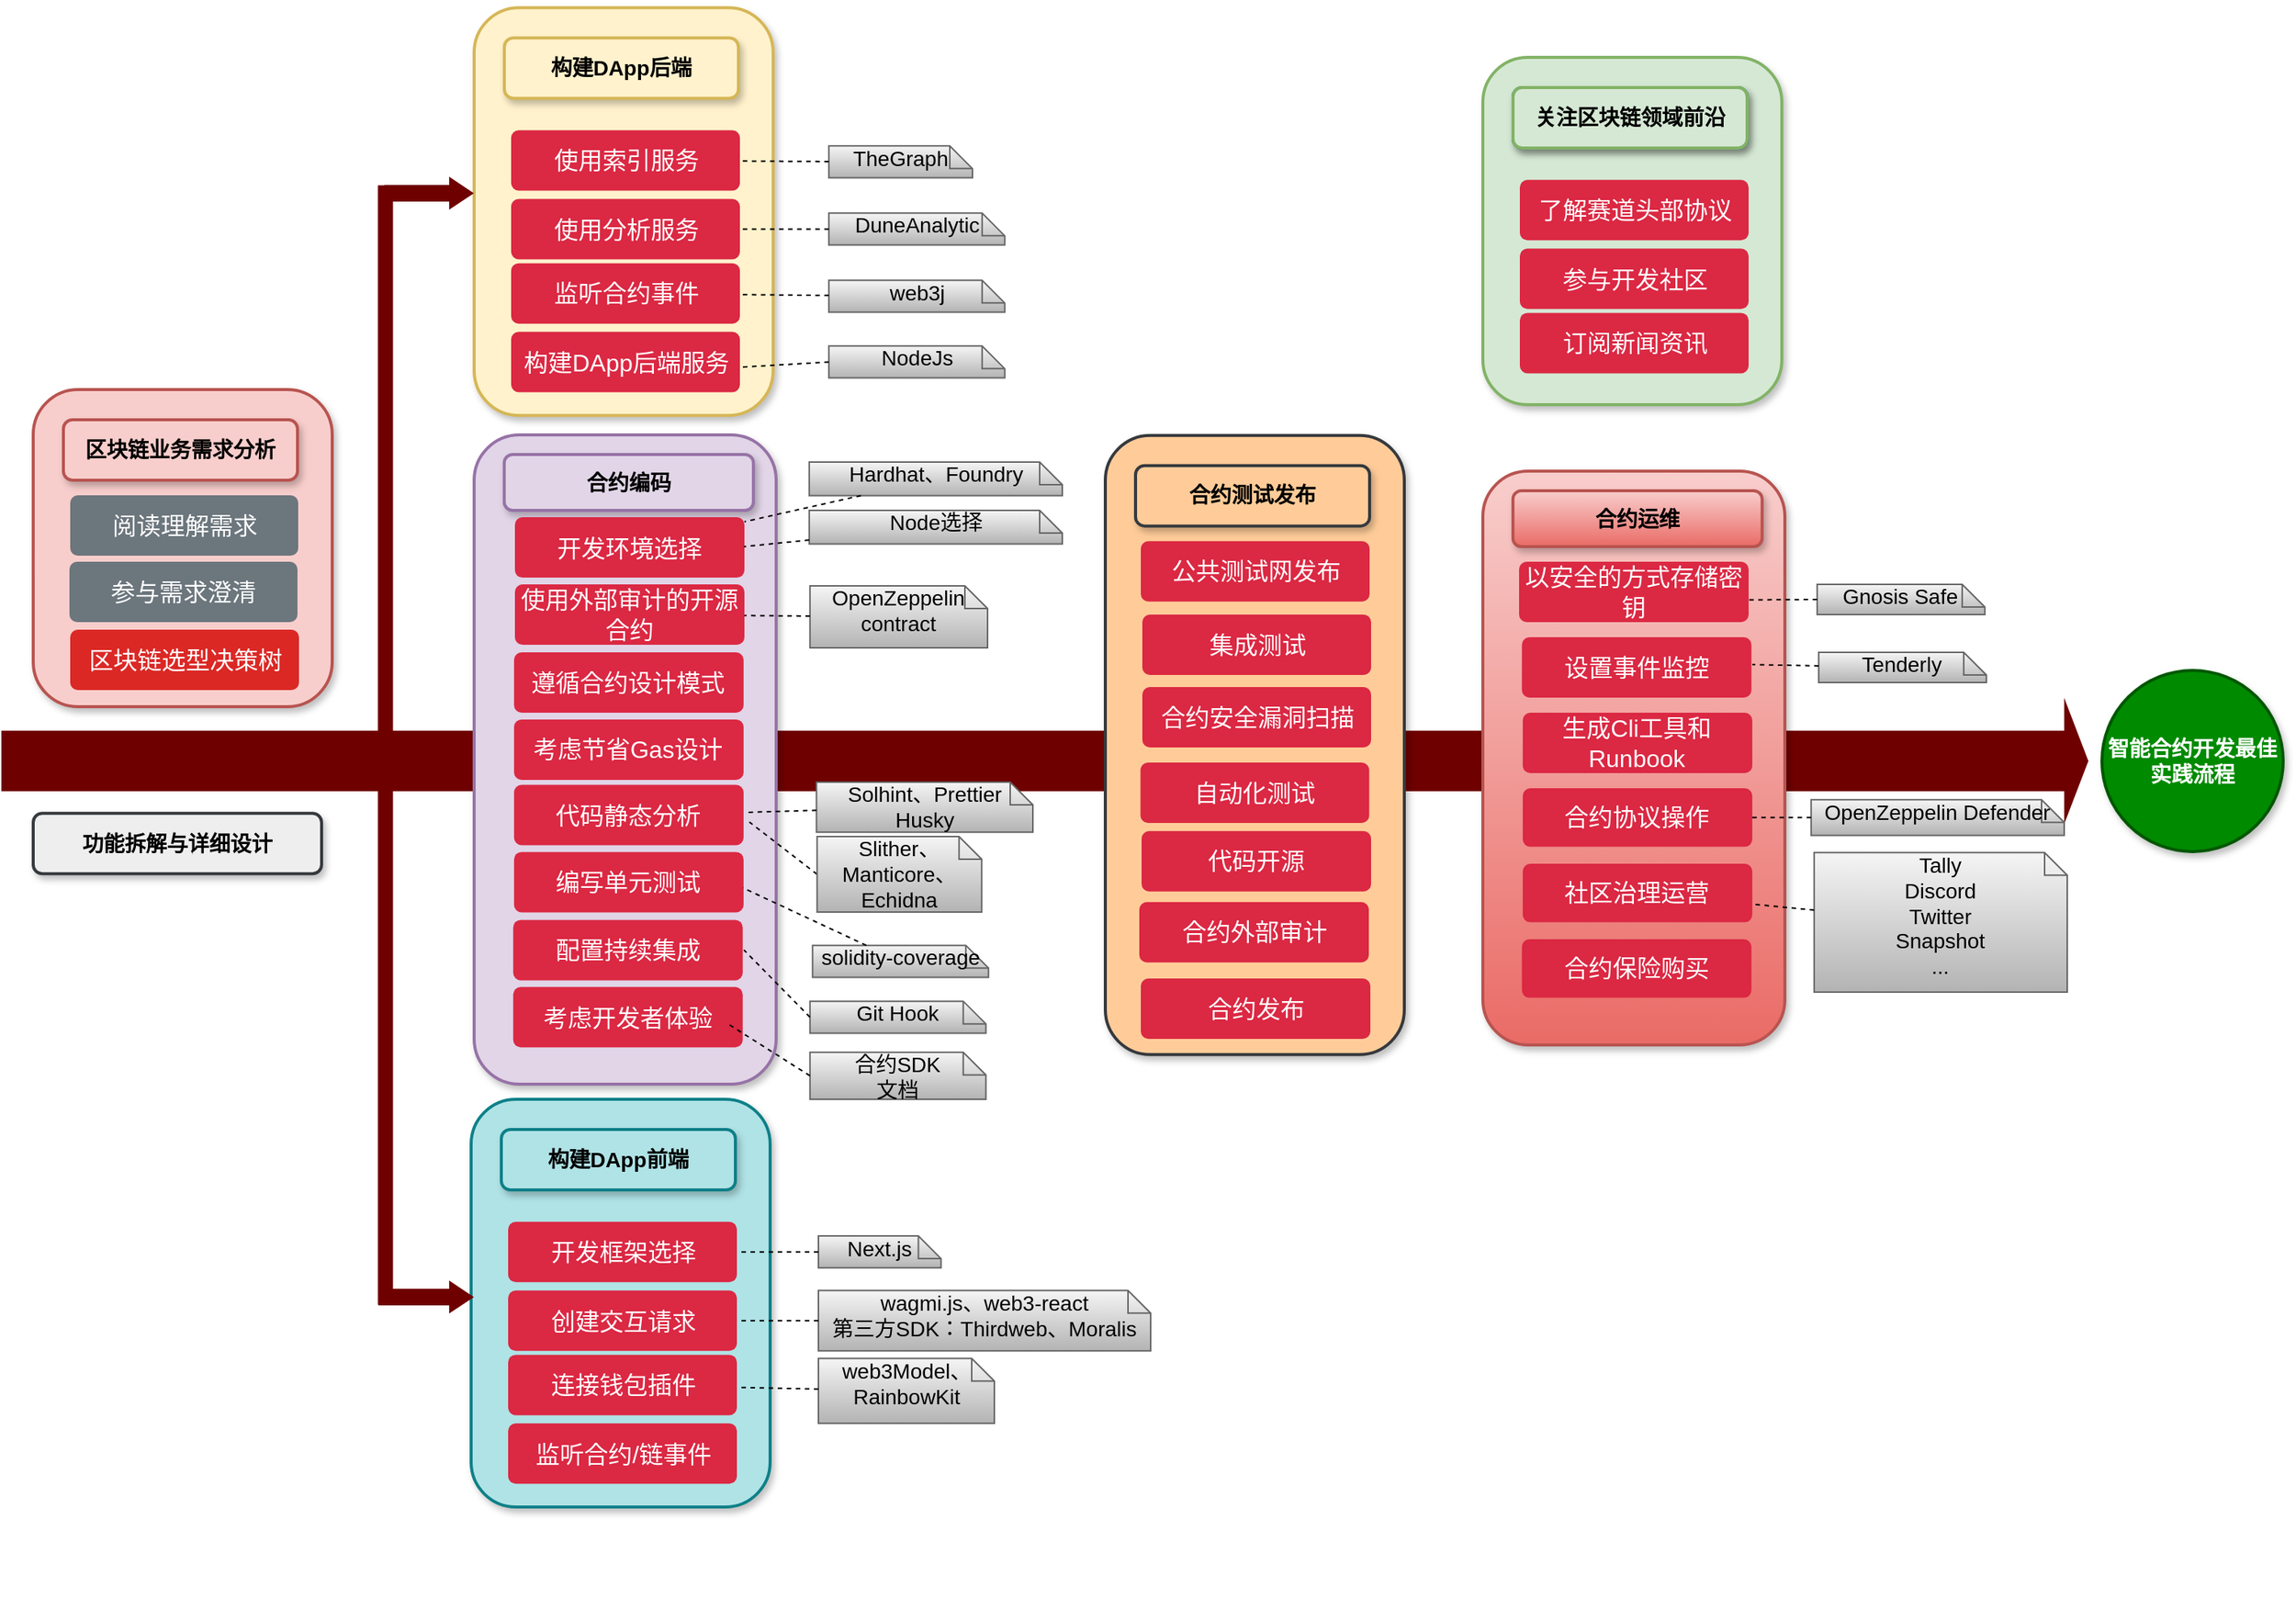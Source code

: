 <mxfile version="21.0.2" type="github">
  <diagram name="Page-1" id="b7a7eaba-c6c5-6fbe-34ae-1d3a4219ac39">
    <mxGraphModel dx="1687" dy="-194" grid="1" gridSize="10" guides="1" tooltips="1" connect="1" arrows="1" fold="1" page="1" pageScale="1.5" pageWidth="1169" pageHeight="826" background="none" math="0" shadow="0">
      <root>
        <mxCell id="0" style=";html=1;" />
        <mxCell id="1" style=";html=1;" parent="0" />
        <mxCell id="zn8mdTFGLDnj49y2dZR2-119" value="" style="html=1;shadow=0;dashed=0;align=center;verticalAlign=middle;shape=mxgraph.arrows2.arrow;dy=0.5;dx=15;direction=north;notch=0;rounded=0;strokeWidth=1;fontSize=14;rotation=90;fillColor=#6f0000;strokeColor=#6F0000;fontStyle=1;fontColor=#ffffff;" parent="1" vertex="1">
          <mxGeometry x="1610.87" y="1365.39" width="78.12" height="1381.1" as="geometry" />
        </mxCell>
        <mxCell id="zn8mdTFGLDnj49y2dZR2-116" value="" style="rounded=0;whiteSpace=wrap;html=1;strokeColor=#6f0000;fontSize=24;fillColor=#6f0000;rotation=-90;" parent="1" vertex="1">
          <mxGeometry x="843.12" y="2040.86" width="740.26" height="9" as="geometry" />
        </mxCell>
        <mxCell id="KHwoJJ3RHJZZ6YcBAn-g-128" value="智能合约开发最佳实践流程" style="ellipse;whiteSpace=wrap;html=1;rounded=1;shadow=1;strokeWidth=2;fontSize=14;align=center;fontStyle=1;fillColor=#008a00;fontColor=#ffffff;strokeColor=#005700;" parent="1" vertex="1">
          <mxGeometry x="2350" y="1995.94" width="120" height="120" as="geometry" />
        </mxCell>
        <mxCell id="KHwoJJ3RHJZZ6YcBAn-g-180" value="功能拆解与详细设计" style="rounded=1;whiteSpace=wrap;html=1;shadow=1;strokeWidth=2;fontSize=14;fillColor=#eeeeee;strokeColor=#36393d;align=center;fontStyle=1" parent="1" vertex="1">
          <mxGeometry x="980" y="2090.63" width="190.97" height="40" as="geometry" />
        </mxCell>
        <mxCell id="zn8mdTFGLDnj49y2dZR2-68" value="" style="group" parent="1" vertex="1" connectable="0">
          <mxGeometry x="980" y="1810" width="682" height="210" as="geometry" />
        </mxCell>
        <mxCell id="zn8mdTFGLDnj49y2dZR2-67" value="" style="rounded=1;whiteSpace=wrap;html=1;shadow=1;strokeWidth=2;fontSize=14;fillColor=#f8cecc;strokeColor=#b85450;align=center;fontStyle=1" parent="zn8mdTFGLDnj49y2dZR2-68" vertex="1">
          <mxGeometry width="198" height="210" as="geometry" />
        </mxCell>
        <mxCell id="KHwoJJ3RHJZZ6YcBAn-g-244" value="区块链业务需求分析" style="rounded=1;whiteSpace=wrap;html=1;shadow=1;strokeWidth=2;fontSize=14;fillColor=#f8cecc;strokeColor=#b85450;align=center;fontStyle=1" parent="zn8mdTFGLDnj49y2dZR2-68" vertex="1">
          <mxGeometry x="20" y="20" width="155" height="40" as="geometry" />
        </mxCell>
        <mxCell id="zn8mdTFGLDnj49y2dZR2-30" value="区块链选型决策树" style="html=1;shadow=0;dashed=0;shape=mxgraph.bootstrap.rrect;rSize=5;strokeColor=none;strokeWidth=1;fillColor=#db2825;fontColor=#FFFFFF;whiteSpace=wrap;align=center;verticalAlign=middle;spacingLeft=0;fontStyle=0;fontSize=16;spacing=5;" parent="zn8mdTFGLDnj49y2dZR2-68" vertex="1">
          <mxGeometry x="24.5" y="159" width="151.5" height="40" as="geometry" />
        </mxCell>
        <mxCell id="zn8mdTFGLDnj49y2dZR2-32" value="阅读理解需求" style="html=1;shadow=0;dashed=0;shape=mxgraph.bootstrap.rrect;rSize=5;strokeColor=none;strokeWidth=1;fillColor=#6C767D;fontColor=#FFFFFF;whiteSpace=wrap;align=center;verticalAlign=middle;spacingLeft=0;fontStyle=0;fontSize=16;spacing=5;" parent="zn8mdTFGLDnj49y2dZR2-68" vertex="1">
          <mxGeometry x="24.5" y="70" width="151" height="40" as="geometry" />
        </mxCell>
        <mxCell id="zn8mdTFGLDnj49y2dZR2-33" value="参与需求澄清" style="html=1;shadow=0;dashed=0;shape=mxgraph.bootstrap.rrect;rSize=5;strokeColor=none;strokeWidth=1;fillColor=#6C767D;fontColor=#FFFFFF;whiteSpace=wrap;align=center;verticalAlign=middle;spacingLeft=0;fontStyle=0;fontSize=16;spacing=5;" parent="zn8mdTFGLDnj49y2dZR2-68" vertex="1">
          <mxGeometry x="24" y="114" width="151" height="40" as="geometry" />
        </mxCell>
        <mxCell id="zn8mdTFGLDnj49y2dZR2-69" value="" style="group" parent="1" vertex="1" connectable="0">
          <mxGeometry x="1272" y="1840" width="394.0" height="440" as="geometry" />
        </mxCell>
        <mxCell id="zn8mdTFGLDnj49y2dZR2-56" value="" style="rounded=1;whiteSpace=wrap;html=1;shadow=1;strokeWidth=2;fontSize=14;fillColor=#e1d5e7;strokeColor=#9673a6;align=center;fontStyle=1" parent="zn8mdTFGLDnj49y2dZR2-69" vertex="1">
          <mxGeometry width="200" height="430" as="geometry" />
        </mxCell>
        <mxCell id="KHwoJJ3RHJZZ6YcBAn-g-126" value="合约编码" style="rounded=1;whiteSpace=wrap;html=1;shadow=1;strokeWidth=2;fontSize=14;fillColor=#e1d5e7;strokeColor=#9673a6;align=center;fontStyle=1" parent="zn8mdTFGLDnj49y2dZR2-69" vertex="1">
          <mxGeometry x="19.93" y="13" width="165" height="37" as="geometry" />
        </mxCell>
        <mxCell id="KHwoJJ3RHJZZ6YcBAn-g-282" value="Solhint、Prettier&#xa;Husky" style="shape=note;size=15;spacingLeft=5;overflow=fill;whiteSpace=wrap;fontSize=14;verticalAlign=middle;spacing=0;fillColor=#f5f5f5;strokeColor=#666666;gradientColor=#b3b3b3;" parent="zn8mdTFGLDnj49y2dZR2-69" vertex="1">
          <mxGeometry x="226.7" y="230" width="143.3" height="33.12" as="geometry" />
        </mxCell>
        <mxCell id="KHwoJJ3RHJZZ6YcBAn-g-283" value="" style="rounded=0;endArrow=none;dashed=1;html=1;fontSize=14;entryX=1.01;entryY=0.456;entryDx=0;entryDy=0;entryPerimeter=0;" parent="zn8mdTFGLDnj49y2dZR2-69" source="KHwoJJ3RHJZZ6YcBAn-g-282" target="zn8mdTFGLDnj49y2dZR2-43" edge="1">
          <mxGeometry relative="1" as="geometry">
            <mxPoint x="148.99" y="239.376" as="targetPoint" />
            <Array as="points" />
          </mxGeometry>
        </mxCell>
        <mxCell id="zn8mdTFGLDnj49y2dZR2-34" value="开发环境选择" style="html=1;shadow=0;dashed=0;shape=mxgraph.bootstrap.rrect;rSize=5;strokeColor=none;strokeWidth=1;fillColor=#db2843;fontColor=#FFFFFF;whiteSpace=wrap;align=center;verticalAlign=middle;spacingLeft=0;fontStyle=0;fontSize=16;spacing=5;" parent="zn8mdTFGLDnj49y2dZR2-69" vertex="1">
          <mxGeometry x="27" y="54.56" width="152" height="40" as="geometry" />
        </mxCell>
        <mxCell id="zn8mdTFGLDnj49y2dZR2-38" value="使用外部审计的开源合约" style="html=1;shadow=0;dashed=0;shape=mxgraph.bootstrap.rrect;rSize=5;strokeColor=none;strokeWidth=1;fillColor=#db2843;fontColor=#FFFFFF;whiteSpace=wrap;align=center;verticalAlign=middle;spacingLeft=0;fontStyle=0;fontSize=16;spacing=5;" parent="zn8mdTFGLDnj49y2dZR2-69" vertex="1">
          <mxGeometry x="27" y="99" width="152" height="40" as="geometry" />
        </mxCell>
        <mxCell id="zn8mdTFGLDnj49y2dZR2-41" value="遵循合约设计模式" style="html=1;shadow=0;dashed=0;shape=mxgraph.bootstrap.rrect;rSize=5;strokeColor=none;strokeWidth=1;fillColor=#db2843;fontColor=#FFFFFF;whiteSpace=wrap;align=center;verticalAlign=middle;spacingLeft=0;fontStyle=0;fontSize=16;spacing=5;" parent="zn8mdTFGLDnj49y2dZR2-69" vertex="1">
          <mxGeometry x="26.43" y="144" width="152" height="40" as="geometry" />
        </mxCell>
        <mxCell id="zn8mdTFGLDnj49y2dZR2-42" value="考虑节省Gas设计" style="html=1;shadow=0;dashed=0;shape=mxgraph.bootstrap.rrect;rSize=5;strokeColor=none;strokeWidth=1;fillColor=#db2843;fontColor=#FFFFFF;whiteSpace=wrap;align=center;verticalAlign=middle;spacingLeft=0;fontStyle=0;fontSize=16;spacing=5;" parent="zn8mdTFGLDnj49y2dZR2-69" vertex="1">
          <mxGeometry x="26.43" y="188.44" width="152" height="40" as="geometry" />
        </mxCell>
        <mxCell id="zn8mdTFGLDnj49y2dZR2-43" value="代码静态分析" style="html=1;shadow=0;dashed=0;shape=mxgraph.bootstrap.rrect;rSize=5;strokeColor=none;strokeWidth=1;fillColor=#db2843;fontColor=#FFFFFF;whiteSpace=wrap;align=center;verticalAlign=middle;spacingLeft=0;fontStyle=0;fontSize=16;spacing=5;" parent="zn8mdTFGLDnj49y2dZR2-69" vertex="1">
          <mxGeometry x="26.43" y="231.75" width="152" height="40" as="geometry" />
        </mxCell>
        <mxCell id="zn8mdTFGLDnj49y2dZR2-44" value="编写单元测试" style="html=1;shadow=0;dashed=0;shape=mxgraph.bootstrap.rrect;rSize=5;strokeColor=none;strokeWidth=1;fillColor=#db2843;fontColor=#FFFFFF;whiteSpace=wrap;align=center;verticalAlign=middle;spacingLeft=0;fontStyle=0;fontSize=16;spacing=5;" parent="zn8mdTFGLDnj49y2dZR2-69" vertex="1">
          <mxGeometry x="26.43" y="276.19" width="152" height="40" as="geometry" />
        </mxCell>
        <mxCell id="zn8mdTFGLDnj49y2dZR2-45" value="配置持续集成" style="html=1;shadow=0;dashed=0;shape=mxgraph.bootstrap.rrect;rSize=5;strokeColor=none;strokeWidth=1;fillColor=#db2843;fontColor=#FFFFFF;whiteSpace=wrap;align=center;verticalAlign=middle;spacingLeft=0;fontStyle=0;fontSize=16;spacing=5;" parent="zn8mdTFGLDnj49y2dZR2-69" vertex="1">
          <mxGeometry x="25.86" y="321.19" width="152" height="40" as="geometry" />
        </mxCell>
        <mxCell id="zn8mdTFGLDnj49y2dZR2-46" value="考虑开发者体验" style="html=1;shadow=0;dashed=0;shape=mxgraph.bootstrap.rrect;rSize=5;strokeColor=none;strokeWidth=1;fillColor=#db2843;fontColor=#FFFFFF;whiteSpace=wrap;align=center;verticalAlign=middle;spacingLeft=0;fontStyle=0;fontSize=16;spacing=5;" parent="zn8mdTFGLDnj49y2dZR2-69" vertex="1">
          <mxGeometry x="25.86" y="365.63" width="152" height="40" as="geometry" />
        </mxCell>
        <mxCell id="zn8mdTFGLDnj49y2dZR2-51" value="OpenZeppelin&#xa;contract" style="shape=note;size=15;spacingLeft=5;overflow=fill;whiteSpace=wrap;fontSize=14;verticalAlign=middle;spacing=0;fillColor=#f5f5f5;strokeColor=#666666;gradientColor=#b3b3b3;" parent="zn8mdTFGLDnj49y2dZR2-69" vertex="1">
          <mxGeometry x="222.39" y="100" width="117.61" height="41" as="geometry" />
        </mxCell>
        <mxCell id="zn8mdTFGLDnj49y2dZR2-53" value="" style="rounded=0;endArrow=none;dashed=1;html=1;fontSize=14;" parent="zn8mdTFGLDnj49y2dZR2-69" source="zn8mdTFGLDnj49y2dZR2-51" target="zn8mdTFGLDnj49y2dZR2-38" edge="1">
          <mxGeometry relative="1" as="geometry">
            <mxPoint x="189" y="83" as="targetPoint" />
            <mxPoint x="232" y="82" as="sourcePoint" />
          </mxGeometry>
        </mxCell>
        <mxCell id="WZ0_wP23tdpRTDeZLd8Q-2" value="" style="rounded=0;endArrow=none;dashed=1;html=1;fontSize=14;exitX=0;exitY=0.5;exitDx=0;exitDy=0;exitPerimeter=0;entryX=1.025;entryY=0.615;entryDx=0;entryDy=0;entryPerimeter=0;" edge="1" parent="zn8mdTFGLDnj49y2dZR2-69" source="WZ0_wP23tdpRTDeZLd8Q-3" target="zn8mdTFGLDnj49y2dZR2-43">
          <mxGeometry relative="1" as="geometry">
            <mxPoint x="184.93" y="300" as="targetPoint" />
            <Array as="points" />
            <mxPoint x="231.93" y="289" as="sourcePoint" />
          </mxGeometry>
        </mxCell>
        <mxCell id="WZ0_wP23tdpRTDeZLd8Q-3" value="Slither、Manticore、Echidna" style="shape=note;size=15;spacingLeft=5;overflow=fill;whiteSpace=wrap;fontSize=14;verticalAlign=middle;spacing=0;fillColor=#f5f5f5;strokeColor=#666666;gradientColor=#b3b3b3;" vertex="1" parent="zn8mdTFGLDnj49y2dZR2-69">
          <mxGeometry x="227.13" y="266" width="109" height="50" as="geometry" />
        </mxCell>
        <mxCell id="WZ0_wP23tdpRTDeZLd8Q-5" value="solidity-coverage" style="shape=note;size=15;spacingLeft=5;overflow=fill;whiteSpace=wrap;fontSize=14;verticalAlign=middle;spacing=0;fillColor=#f5f5f5;strokeColor=#666666;gradientColor=#b3b3b3;" vertex="1" parent="zn8mdTFGLDnj49y2dZR2-69">
          <mxGeometry x="224.13" y="338.07" width="116.5" height="21.12" as="geometry" />
        </mxCell>
        <mxCell id="WZ0_wP23tdpRTDeZLd8Q-6" value="" style="rounded=0;endArrow=none;dashed=1;html=1;fontSize=14;entryX=0.997;entryY=0.595;entryDx=0;entryDy=0;entryPerimeter=0;" edge="1" parent="zn8mdTFGLDnj49y2dZR2-69" source="WZ0_wP23tdpRTDeZLd8Q-5" target="zn8mdTFGLDnj49y2dZR2-44">
          <mxGeometry relative="1" as="geometry">
            <mxPoint x="165.24" y="331.53" as="targetPoint" />
          </mxGeometry>
        </mxCell>
        <mxCell id="WZ0_wP23tdpRTDeZLd8Q-7" value="Node选择" style="shape=note;size=15;spacingLeft=5;overflow=fill;whiteSpace=wrap;fontSize=14;verticalAlign=middle;spacing=0;fillColor=#f5f5f5;strokeColor=#666666;gradientColor=#b3b3b3;" vertex="1" parent="zn8mdTFGLDnj49y2dZR2-69">
          <mxGeometry x="221.89" y="50" width="167.61" height="22.22" as="geometry" />
        </mxCell>
        <mxCell id="WZ0_wP23tdpRTDeZLd8Q-8" value="" style="rounded=0;endArrow=none;dashed=1;html=1;fontSize=14;entryX=0.998;entryY=0.486;entryDx=0;entryDy=0;entryPerimeter=0;" edge="1" parent="zn8mdTFGLDnj49y2dZR2-69" source="WZ0_wP23tdpRTDeZLd8Q-7" target="zn8mdTFGLDnj49y2dZR2-34">
          <mxGeometry relative="1" as="geometry">
            <mxPoint x="175.26" y="85.16" as="targetPoint" />
          </mxGeometry>
        </mxCell>
        <mxCell id="zn8mdTFGLDnj49y2dZR2-47" value="Hardhat、Foundry" style="shape=note;size=15;spacingLeft=5;overflow=fill;whiteSpace=wrap;fontSize=14;verticalAlign=middle;spacing=0;fillColor=#f5f5f5;strokeColor=#666666;gradientColor=#b3b3b3;" parent="zn8mdTFGLDnj49y2dZR2-69" vertex="1">
          <mxGeometry x="221.89" y="18" width="167.61" height="22.22" as="geometry" />
        </mxCell>
        <mxCell id="zn8mdTFGLDnj49y2dZR2-48" value="" style="rounded=0;endArrow=none;dashed=1;html=1;fontSize=14;" parent="zn8mdTFGLDnj49y2dZR2-69" source="zn8mdTFGLDnj49y2dZR2-47" target="zn8mdTFGLDnj49y2dZR2-34" edge="1">
          <mxGeometry relative="1" as="geometry">
            <mxPoint x="201.21" y="-41.62" as="targetPoint" />
          </mxGeometry>
        </mxCell>
        <mxCell id="WZ0_wP23tdpRTDeZLd8Q-11" value="Git Hook" style="shape=note;size=15;spacingLeft=5;overflow=fill;whiteSpace=wrap;fontSize=14;verticalAlign=middle;spacing=0;fillColor=#f5f5f5;strokeColor=#666666;gradientColor=#b3b3b3;" vertex="1" parent="zn8mdTFGLDnj49y2dZR2-69">
          <mxGeometry x="222.39" y="375.07" width="116.5" height="21.12" as="geometry" />
        </mxCell>
        <mxCell id="WZ0_wP23tdpRTDeZLd8Q-12" value="" style="rounded=0;endArrow=none;dashed=1;html=1;fontSize=14;exitX=0;exitY=0.5;exitDx=0;exitDy=0;exitPerimeter=0;entryX=1.005;entryY=0.497;entryDx=0;entryDy=0;entryPerimeter=0;" edge="1" parent="zn8mdTFGLDnj49y2dZR2-69" source="WZ0_wP23tdpRTDeZLd8Q-11" target="zn8mdTFGLDnj49y2dZR2-45">
          <mxGeometry relative="1" as="geometry">
            <mxPoint x="188" y="310" as="targetPoint" />
            <mxPoint x="270" y="348" as="sourcePoint" />
          </mxGeometry>
        </mxCell>
        <mxCell id="WZ0_wP23tdpRTDeZLd8Q-26" value="合约SDK&#xa;文档" style="shape=note;size=15;spacingLeft=5;overflow=fill;whiteSpace=wrap;fontSize=14;verticalAlign=middle;spacing=0;fillColor=#f5f5f5;strokeColor=#666666;gradientColor=#b3b3b3;" vertex="1" parent="zn8mdTFGLDnj49y2dZR2-69">
          <mxGeometry x="222.39" y="408.88" width="116.5" height="31.12" as="geometry" />
        </mxCell>
        <mxCell id="WZ0_wP23tdpRTDeZLd8Q-27" value="" style="rounded=0;endArrow=none;dashed=1;html=1;fontSize=14;exitX=0;exitY=0.5;exitDx=0;exitDy=0;exitPerimeter=0;" edge="1" parent="zn8mdTFGLDnj49y2dZR2-69" source="WZ0_wP23tdpRTDeZLd8Q-26">
          <mxGeometry relative="1" as="geometry">
            <mxPoint x="168" y="390" as="targetPoint" />
            <mxPoint x="232" y="396" as="sourcePoint" />
          </mxGeometry>
        </mxCell>
        <mxCell id="zn8mdTFGLDnj49y2dZR2-107" value="" style="group" parent="1" vertex="1" connectable="0">
          <mxGeometry x="1270" y="2280" width="450" height="344" as="geometry" />
        </mxCell>
        <mxCell id="zn8mdTFGLDnj49y2dZR2-94" value="" style="rounded=1;whiteSpace=wrap;html=1;shadow=1;strokeWidth=2;fontSize=14;fillColor=#b0e3e6;strokeColor=#0e8088;align=center;fontStyle=1" parent="zn8mdTFGLDnj49y2dZR2-107" vertex="1">
          <mxGeometry width="198" height="270" as="geometry" />
        </mxCell>
        <mxCell id="zn8mdTFGLDnj49y2dZR2-95" value="Next.js" style="shape=note;size=15;spacingLeft=5;overflow=fill;whiteSpace=wrap;fontSize=14;verticalAlign=middle;spacing=0;fillColor=#f5f5f5;strokeColor=#666666;gradientColor=#b3b3b3;" parent="zn8mdTFGLDnj49y2dZR2-107" vertex="1">
          <mxGeometry x="230" y="90.56" width="81.21" height="21.12" as="geometry" />
        </mxCell>
        <mxCell id="zn8mdTFGLDnj49y2dZR2-96" value="" style="rounded=0;endArrow=none;dashed=1;html=1;fontSize=14;" parent="zn8mdTFGLDnj49y2dZR2-107" source="zn8mdTFGLDnj49y2dZR2-95" target="zn8mdTFGLDnj49y2dZR2-105" edge="1">
          <mxGeometry relative="1" as="geometry">
            <mxPoint x="-169.27" y="94.58" as="targetPoint" />
          </mxGeometry>
        </mxCell>
        <mxCell id="zn8mdTFGLDnj49y2dZR2-97" value="wagmi.js、web3-react&#xa;第三方SDK：Thirdweb、Moralis" style="shape=note;size=15;spacingLeft=5;overflow=fill;whiteSpace=wrap;fontSize=14;verticalAlign=middle;spacing=0;fillColor=#f5f5f5;strokeColor=#666666;gradientColor=#b3b3b3;" parent="zn8mdTFGLDnj49y2dZR2-107" vertex="1">
          <mxGeometry x="230" y="126.62" width="220" height="40" as="geometry" />
        </mxCell>
        <mxCell id="zn8mdTFGLDnj49y2dZR2-98" value="" style="rounded=0;endArrow=none;dashed=1;html=1;fontSize=14;" parent="zn8mdTFGLDnj49y2dZR2-107" source="zn8mdTFGLDnj49y2dZR2-97" target="zn8mdTFGLDnj49y2dZR2-104" edge="1">
          <mxGeometry relative="1" as="geometry">
            <mxPoint x="56.976" y="60.62" as="targetPoint" />
          </mxGeometry>
        </mxCell>
        <mxCell id="zn8mdTFGLDnj49y2dZR2-99" value="web3Model、RainbowKit" style="shape=note;size=15;spacingLeft=5;overflow=fill;whiteSpace=wrap;fontSize=14;verticalAlign=middle;spacing=0;fillColor=#f5f5f5;strokeColor=#666666;gradientColor=#b3b3b3;" parent="zn8mdTFGLDnj49y2dZR2-107" vertex="1">
          <mxGeometry x="230" y="171.62" width="116.5" height="43" as="geometry" />
        </mxCell>
        <mxCell id="zn8mdTFGLDnj49y2dZR2-100" value="" style="rounded=0;endArrow=none;dashed=1;html=1;fontSize=14;" parent="zn8mdTFGLDnj49y2dZR2-107" source="zn8mdTFGLDnj49y2dZR2-99" target="zn8mdTFGLDnj49y2dZR2-102" edge="1">
          <mxGeometry relative="1" as="geometry">
            <mxPoint x="-772.07" y="46" as="targetPoint" />
          </mxGeometry>
        </mxCell>
        <mxCell id="zn8mdTFGLDnj49y2dZR2-101" value="构建DApp前端" style="rounded=1;whiteSpace=wrap;html=1;shadow=1;strokeWidth=2;fontSize=14;fillColor=#b0e3e6;strokeColor=#0e8088;align=center;fontStyle=1" parent="zn8mdTFGLDnj49y2dZR2-107" vertex="1">
          <mxGeometry x="20" y="20" width="155" height="40" as="geometry" />
        </mxCell>
        <mxCell id="zn8mdTFGLDnj49y2dZR2-102" value="连接钱包插件" style="html=1;shadow=0;dashed=0;shape=mxgraph.bootstrap.rrect;rSize=5;strokeColor=none;strokeWidth=1;fillColor=#db2843;fontColor=#FFFFFF;whiteSpace=wrap;align=center;verticalAlign=middle;spacingLeft=0;fontStyle=0;fontSize=16;spacing=5;" parent="zn8mdTFGLDnj49y2dZR2-107" vertex="1">
          <mxGeometry x="24.5" y="169.22" width="151.5" height="40" as="geometry" />
        </mxCell>
        <mxCell id="zn8mdTFGLDnj49y2dZR2-103" value="监听合约/链事件" style="html=1;shadow=0;dashed=0;shape=mxgraph.bootstrap.rrect;rSize=5;strokeColor=none;strokeWidth=1;fillColor=#db2843;fontColor=#FFFFFF;whiteSpace=wrap;align=center;verticalAlign=middle;spacingLeft=0;fontStyle=0;fontSize=16;spacing=5;" parent="zn8mdTFGLDnj49y2dZR2-107" vertex="1">
          <mxGeometry x="24.5" y="214.62" width="151.5" height="40" as="geometry" />
        </mxCell>
        <mxCell id="zn8mdTFGLDnj49y2dZR2-104" value="创建交互请求" style="html=1;shadow=0;dashed=0;shape=mxgraph.bootstrap.rrect;rSize=5;strokeColor=none;strokeWidth=1;fillColor=#db2843;fontColor=#FFFFFF;whiteSpace=wrap;align=center;verticalAlign=middle;spacingLeft=0;fontStyle=0;fontSize=16;spacing=5;" parent="zn8mdTFGLDnj49y2dZR2-107" vertex="1">
          <mxGeometry x="24.5" y="126.62" width="151.5" height="40" as="geometry" />
        </mxCell>
        <mxCell id="zn8mdTFGLDnj49y2dZR2-105" value="开发框架选择" style="html=1;shadow=0;dashed=0;shape=mxgraph.bootstrap.rrect;rSize=5;strokeColor=none;strokeWidth=1;fillColor=#db2843;fontColor=#FFFFFF;whiteSpace=wrap;align=center;verticalAlign=middle;spacingLeft=0;fontStyle=0;fontSize=16;spacing=5;" parent="zn8mdTFGLDnj49y2dZR2-107" vertex="1">
          <mxGeometry x="24.5" y="81.12" width="151.5" height="40" as="geometry" />
        </mxCell>
        <mxCell id="zn8mdTFGLDnj49y2dZR2-134" value="" style="group" parent="1" vertex="1" connectable="0">
          <mxGeometry x="1272" y="1557.12" width="351.39" height="270" as="geometry" />
        </mxCell>
        <mxCell id="zn8mdTFGLDnj49y2dZR2-122" value="" style="rounded=1;whiteSpace=wrap;html=1;shadow=1;strokeWidth=2;fontSize=14;fillColor=#fff2cc;strokeColor=#d6b656;align=center;fontStyle=1" parent="zn8mdTFGLDnj49y2dZR2-134" vertex="1">
          <mxGeometry width="198" height="270" as="geometry" />
        </mxCell>
        <mxCell id="zn8mdTFGLDnj49y2dZR2-123" value="TheGraph" style="shape=note;size=15;spacingLeft=5;overflow=fill;whiteSpace=wrap;fontSize=14;verticalAlign=middle;spacing=0;fillColor=#f5f5f5;strokeColor=#666666;gradientColor=#b3b3b3;" parent="zn8mdTFGLDnj49y2dZR2-134" vertex="1">
          <mxGeometry x="234.89" y="91.56" width="95.11" height="21.12" as="geometry" />
        </mxCell>
        <mxCell id="zn8mdTFGLDnj49y2dZR2-124" value="" style="rounded=0;endArrow=none;dashed=1;html=1;fontSize=14;" parent="zn8mdTFGLDnj49y2dZR2-134" source="zn8mdTFGLDnj49y2dZR2-123" target="zn8mdTFGLDnj49y2dZR2-133" edge="1">
          <mxGeometry relative="1" as="geometry">
            <mxPoint x="-169.27" y="94.58" as="targetPoint" />
          </mxGeometry>
        </mxCell>
        <mxCell id="zn8mdTFGLDnj49y2dZR2-125" value="DuneAnalytic" style="shape=note;size=15;spacingLeft=5;overflow=fill;whiteSpace=wrap;fontSize=14;verticalAlign=middle;spacing=0;fillColor=#f5f5f5;strokeColor=#666666;gradientColor=#b3b3b3;" parent="zn8mdTFGLDnj49y2dZR2-134" vertex="1">
          <mxGeometry x="234.89" y="136.06" width="116.5" height="21.12" as="geometry" />
        </mxCell>
        <mxCell id="zn8mdTFGLDnj49y2dZR2-126" value="" style="rounded=0;endArrow=none;dashed=1;html=1;fontSize=14;" parent="zn8mdTFGLDnj49y2dZR2-134" source="zn8mdTFGLDnj49y2dZR2-125" target="zn8mdTFGLDnj49y2dZR2-132" edge="1">
          <mxGeometry relative="1" as="geometry">
            <mxPoint x="56.976" y="60.62" as="targetPoint" />
          </mxGeometry>
        </mxCell>
        <mxCell id="zn8mdTFGLDnj49y2dZR2-127" value="web3j" style="shape=note;size=15;spacingLeft=5;overflow=fill;whiteSpace=wrap;fontSize=14;verticalAlign=middle;spacing=0;fillColor=#f5f5f5;strokeColor=#666666;gradientColor=#b3b3b3;" parent="zn8mdTFGLDnj49y2dZR2-134" vertex="1">
          <mxGeometry x="234.89" y="180.56" width="116.5" height="21.12" as="geometry" />
        </mxCell>
        <mxCell id="zn8mdTFGLDnj49y2dZR2-128" value="" style="rounded=0;endArrow=none;dashed=1;html=1;fontSize=14;" parent="zn8mdTFGLDnj49y2dZR2-134" source="zn8mdTFGLDnj49y2dZR2-127" target="zn8mdTFGLDnj49y2dZR2-130" edge="1">
          <mxGeometry relative="1" as="geometry">
            <mxPoint x="-772.07" y="46" as="targetPoint" />
          </mxGeometry>
        </mxCell>
        <mxCell id="zn8mdTFGLDnj49y2dZR2-129" value="构建DApp后端" style="rounded=1;whiteSpace=wrap;html=1;shadow=1;strokeWidth=2;fontSize=14;fillColor=#fff2cc;strokeColor=#d6b656;align=center;fontStyle=1" parent="zn8mdTFGLDnj49y2dZR2-134" vertex="1">
          <mxGeometry x="20" y="20" width="155" height="40" as="geometry" />
        </mxCell>
        <mxCell id="zn8mdTFGLDnj49y2dZR2-130" value="监听合约事件" style="html=1;shadow=0;dashed=0;shape=mxgraph.bootstrap.rrect;rSize=5;strokeColor=none;strokeWidth=1;fillColor=#db2843;fontColor=#FFFFFF;whiteSpace=wrap;align=center;verticalAlign=middle;spacingLeft=0;fontStyle=0;fontSize=16;spacing=5;" parent="zn8mdTFGLDnj49y2dZR2-134" vertex="1">
          <mxGeometry x="24.5" y="169.22" width="151.5" height="40" as="geometry" />
        </mxCell>
        <mxCell id="zn8mdTFGLDnj49y2dZR2-131" value="构建DApp后端服务" style="html=1;shadow=0;dashed=0;shape=mxgraph.bootstrap.rrect;rSize=5;strokeColor=none;strokeWidth=1;fillColor=#db2843;fontColor=#FFFFFF;whiteSpace=wrap;align=center;verticalAlign=middle;spacingLeft=0;fontStyle=0;fontSize=16;spacing=5;" parent="zn8mdTFGLDnj49y2dZR2-134" vertex="1">
          <mxGeometry x="24.5" y="214.62" width="151.5" height="40" as="geometry" />
        </mxCell>
        <mxCell id="zn8mdTFGLDnj49y2dZR2-132" value="使用分析服务" style="html=1;shadow=0;dashed=0;shape=mxgraph.bootstrap.rrect;rSize=5;strokeColor=none;strokeWidth=1;fillColor=#db2843;fontColor=#FFFFFF;whiteSpace=wrap;align=center;verticalAlign=middle;spacingLeft=0;fontStyle=0;fontSize=16;spacing=5;" parent="zn8mdTFGLDnj49y2dZR2-134" vertex="1">
          <mxGeometry x="24.5" y="126.62" width="151.5" height="40" as="geometry" />
        </mxCell>
        <mxCell id="zn8mdTFGLDnj49y2dZR2-133" value="使用索引服务" style="html=1;shadow=0;dashed=0;shape=mxgraph.bootstrap.rrect;rSize=5;strokeColor=none;strokeWidth=1;fillColor=#db2843;fontColor=#FFFFFF;whiteSpace=wrap;align=center;verticalAlign=middle;spacingLeft=0;fontStyle=0;fontSize=16;spacing=5;" parent="zn8mdTFGLDnj49y2dZR2-134" vertex="1">
          <mxGeometry x="24.5" y="81.12" width="151.5" height="40" as="geometry" />
        </mxCell>
        <mxCell id="WZ0_wP23tdpRTDeZLd8Q-9" value="NodeJs" style="shape=note;size=15;spacingLeft=5;overflow=fill;whiteSpace=wrap;fontSize=14;verticalAlign=middle;spacing=0;fillColor=#f5f5f5;strokeColor=#666666;gradientColor=#b3b3b3;" vertex="1" parent="zn8mdTFGLDnj49y2dZR2-134">
          <mxGeometry x="234.89" y="224.06" width="116.5" height="21.12" as="geometry" />
        </mxCell>
        <mxCell id="WZ0_wP23tdpRTDeZLd8Q-10" value="" style="rounded=0;endArrow=none;dashed=1;html=1;fontSize=14;entryX=1.002;entryY=0.586;entryDx=0;entryDy=0;entryPerimeter=0;exitX=0;exitY=0.5;exitDx=0;exitDy=0;exitPerimeter=0;" edge="1" parent="zn8mdTFGLDnj49y2dZR2-134" source="WZ0_wP23tdpRTDeZLd8Q-9" target="zn8mdTFGLDnj49y2dZR2-131">
          <mxGeometry relative="1" as="geometry">
            <mxPoint x="186" y="200" as="targetPoint" />
            <mxPoint x="245" y="201" as="sourcePoint" />
          </mxGeometry>
        </mxCell>
        <mxCell id="zn8mdTFGLDnj49y2dZR2-137" value="" style="html=1;shadow=0;dashed=0;align=center;verticalAlign=middle;shape=mxgraph.arrows2.arrow;dy=0.5;dx=15;direction=north;notch=0;rounded=0;strokeWidth=1;fontSize=14;rotation=90;fillColor=#6f0000;strokeColor=#6F0000;fontStyle=1;fontColor=#ffffff;" parent="1" vertex="1">
          <mxGeometry x="1230" y="2380" width="20" height="61.88" as="geometry" />
        </mxCell>
        <mxCell id="zn8mdTFGLDnj49y2dZR2-138" value="" style="html=1;shadow=0;dashed=0;align=center;verticalAlign=middle;shape=mxgraph.arrows2.arrow;dy=0.5;dx=15;direction=north;notch=0;rounded=0;strokeWidth=1;fontSize=14;rotation=90;fillColor=#6f0000;strokeColor=#6F0000;fontStyle=1;fontColor=#ffffff;" parent="1" vertex="1">
          <mxGeometry x="1231.94" y="1650.94" width="20" height="58" as="geometry" />
        </mxCell>
        <mxCell id="zn8mdTFGLDnj49y2dZR2-200" value="" style="group" parent="1" vertex="1" connectable="0">
          <mxGeometry x="1940" y="1590" width="390" height="704" as="geometry" />
        </mxCell>
        <mxCell id="zn8mdTFGLDnj49y2dZR2-201" value="" style="rounded=1;whiteSpace=wrap;html=1;shadow=1;strokeWidth=2;fontSize=14;fillColor=#d5e8d4;strokeColor=#82b366;align=center;fontStyle=1" parent="zn8mdTFGLDnj49y2dZR2-200" vertex="1">
          <mxGeometry width="198" height="230" as="geometry" />
        </mxCell>
        <mxCell id="zn8mdTFGLDnj49y2dZR2-208" value="关注区块链领域前沿" style="rounded=1;whiteSpace=wrap;html=1;shadow=1;strokeWidth=2;fontSize=14;fillColor=#b0e3e6;strokeColor=#0e8088;align=center;fontStyle=1" parent="zn8mdTFGLDnj49y2dZR2-200" vertex="1">
          <mxGeometry x="20" y="20" width="155" height="40" as="geometry" />
        </mxCell>
        <mxCell id="zn8mdTFGLDnj49y2dZR2-209" value="订阅新闻资讯" style="html=1;shadow=0;dashed=0;shape=mxgraph.bootstrap.rrect;rSize=5;strokeColor=none;strokeWidth=1;fillColor=#db2843;fontColor=#FFFFFF;whiteSpace=wrap;align=center;verticalAlign=middle;spacingLeft=0;fontStyle=0;fontSize=16;spacing=5;" parent="zn8mdTFGLDnj49y2dZR2-200" vertex="1">
          <mxGeometry x="24.5" y="169.22" width="151.5" height="40" as="geometry" />
        </mxCell>
        <mxCell id="zn8mdTFGLDnj49y2dZR2-211" value="参与开发社区" style="html=1;shadow=0;dashed=0;shape=mxgraph.bootstrap.rrect;rSize=5;strokeColor=none;strokeWidth=1;fillColor=#db2843;fontColor=#FFFFFF;whiteSpace=wrap;align=center;verticalAlign=middle;spacingLeft=0;fontStyle=0;fontSize=16;spacing=5;" parent="zn8mdTFGLDnj49y2dZR2-200" vertex="1">
          <mxGeometry x="24.5" y="126.62" width="151.5" height="40" as="geometry" />
        </mxCell>
        <mxCell id="zn8mdTFGLDnj49y2dZR2-212" value="了解赛道头部协议" style="html=1;shadow=0;dashed=0;shape=mxgraph.bootstrap.rrect;rSize=5;strokeColor=none;strokeWidth=1;fillColor=#db2843;fontColor=#FFFFFF;whiteSpace=wrap;align=center;verticalAlign=middle;spacingLeft=0;fontStyle=0;fontSize=16;spacing=5;" parent="zn8mdTFGLDnj49y2dZR2-200" vertex="1">
          <mxGeometry x="24.5" y="81.12" width="151.5" height="40" as="geometry" />
        </mxCell>
        <mxCell id="zn8mdTFGLDnj49y2dZR2-215" value="关注区块链领域前沿" style="rounded=1;whiteSpace=wrap;html=1;shadow=1;strokeWidth=2;fontSize=14;fillColor=#d5e8d4;strokeColor=#82b366;align=center;fontStyle=1" parent="zn8mdTFGLDnj49y2dZR2-200" vertex="1">
          <mxGeometry x="20" y="20" width="155" height="40" as="geometry" />
        </mxCell>
        <mxCell id="zn8mdTFGLDnj49y2dZR2-181" value="" style="group" parent="zn8mdTFGLDnj49y2dZR2-200" vertex="1" connectable="0">
          <mxGeometry y="274" width="390" height="430" as="geometry" />
        </mxCell>
        <mxCell id="zn8mdTFGLDnj49y2dZR2-182" value="" style="rounded=1;whiteSpace=wrap;html=1;shadow=1;strokeWidth=2;fontSize=14;fillColor=#f8cecc;strokeColor=#b85450;align=center;fontStyle=1;gradientColor=#ea6b66;" parent="zn8mdTFGLDnj49y2dZR2-181" vertex="1">
          <mxGeometry width="200" height="380" as="geometry" />
        </mxCell>
        <mxCell id="zn8mdTFGLDnj49y2dZR2-183" value="合约运维" style="rounded=1;whiteSpace=wrap;html=1;shadow=1;strokeWidth=2;fontSize=14;fillColor=#f8cecc;strokeColor=#b85450;align=center;fontStyle=1;gradientColor=#ea6b66;" parent="zn8mdTFGLDnj49y2dZR2-181" vertex="1">
          <mxGeometry x="19.93" y="13" width="165" height="37" as="geometry" />
        </mxCell>
        <mxCell id="zn8mdTFGLDnj49y2dZR2-189" value="生成Cli工具和Runbook" style="html=1;shadow=0;dashed=0;shape=mxgraph.bootstrap.rrect;rSize=5;strokeColor=none;strokeWidth=1;fillColor=#db2843;fontColor=#FFFFFF;whiteSpace=wrap;align=center;verticalAlign=middle;spacingLeft=0;fontStyle=0;fontSize=16;spacing=5;" parent="zn8mdTFGLDnj49y2dZR2-181" vertex="1">
          <mxGeometry x="26.43" y="160.0" width="152" height="40" as="geometry" />
        </mxCell>
        <mxCell id="zn8mdTFGLDnj49y2dZR2-192" value="合约协议操作" style="html=1;shadow=0;dashed=0;shape=mxgraph.bootstrap.rrect;rSize=5;strokeColor=none;strokeWidth=1;fillColor=#db2843;fontColor=#FFFFFF;whiteSpace=wrap;align=center;verticalAlign=middle;spacingLeft=0;fontStyle=0;fontSize=16;spacing=5;" parent="zn8mdTFGLDnj49y2dZR2-181" vertex="1">
          <mxGeometry x="26.43" y="210" width="152" height="38.81" as="geometry" />
        </mxCell>
        <mxCell id="zn8mdTFGLDnj49y2dZR2-194" value="OpenZeppelin Defender" style="shape=note;size=15;spacingLeft=5;overflow=fill;whiteSpace=wrap;fontSize=14;verticalAlign=middle;spacing=0;fillColor=#f5f5f5;strokeColor=#666666;gradientColor=#b3b3b3;" parent="zn8mdTFGLDnj49y2dZR2-181" vertex="1">
          <mxGeometry x="217.39" y="217.63" width="167.61" height="23.56" as="geometry" />
        </mxCell>
        <mxCell id="zn8mdTFGLDnj49y2dZR2-195" value="" style="rounded=0;endArrow=none;dashed=1;html=1;fontSize=14;" parent="zn8mdTFGLDnj49y2dZR2-181" source="zn8mdTFGLDnj49y2dZR2-194" target="zn8mdTFGLDnj49y2dZR2-192" edge="1">
          <mxGeometry relative="1" as="geometry">
            <mxPoint x="201.21" y="-41.62" as="targetPoint" />
          </mxGeometry>
        </mxCell>
        <mxCell id="zn8mdTFGLDnj49y2dZR2-196" value="Tenderly" style="shape=note;size=15;spacingLeft=5;overflow=fill;whiteSpace=wrap;fontSize=14;verticalAlign=middle;spacing=0;fillColor=#f5f5f5;strokeColor=#666666;gradientColor=#b3b3b3;" parent="zn8mdTFGLDnj49y2dZR2-181" vertex="1">
          <mxGeometry x="222.39" y="120" width="111.05" height="20" as="geometry" />
        </mxCell>
        <mxCell id="zn8mdTFGLDnj49y2dZR2-197" value="" style="rounded=0;endArrow=none;dashed=1;html=1;fontSize=14;entryX=1.004;entryY=0.453;entryDx=0;entryDy=0;entryPerimeter=0;" parent="zn8mdTFGLDnj49y2dZR2-181" source="zn8mdTFGLDnj49y2dZR2-196" target="WZ0_wP23tdpRTDeZLd8Q-22" edge="1">
          <mxGeometry relative="1" as="geometry">
            <mxPoint x="179" y="119" as="targetPoint" />
            <mxPoint x="232" y="82" as="sourcePoint" />
          </mxGeometry>
        </mxCell>
        <mxCell id="WZ0_wP23tdpRTDeZLd8Q-21" value="以安全的方式存储密钥" style="html=1;shadow=0;dashed=0;shape=mxgraph.bootstrap.rrect;rSize=5;strokeColor=none;strokeWidth=1;fillColor=#db2843;fontColor=#FFFFFF;whiteSpace=wrap;align=center;verticalAlign=middle;spacingLeft=0;fontStyle=0;fontSize=16;spacing=5;" vertex="1" parent="zn8mdTFGLDnj49y2dZR2-181">
          <mxGeometry x="24.0" y="60" width="152" height="40" as="geometry" />
        </mxCell>
        <mxCell id="WZ0_wP23tdpRTDeZLd8Q-22" value="设置事件监控" style="html=1;shadow=0;dashed=0;shape=mxgraph.bootstrap.rrect;rSize=5;strokeColor=none;strokeWidth=1;fillColor=#db2843;fontColor=#FFFFFF;whiteSpace=wrap;align=center;verticalAlign=middle;spacingLeft=0;fontStyle=0;fontSize=16;spacing=5;" vertex="1" parent="zn8mdTFGLDnj49y2dZR2-181">
          <mxGeometry x="25.86" y="110" width="152" height="40" as="geometry" />
        </mxCell>
        <mxCell id="WZ0_wP23tdpRTDeZLd8Q-29" value="合约保险购买" style="html=1;shadow=0;dashed=0;shape=mxgraph.bootstrap.rrect;rSize=5;strokeColor=none;strokeWidth=1;fillColor=#db2843;fontColor=#FFFFFF;whiteSpace=wrap;align=center;verticalAlign=middle;spacingLeft=0;fontStyle=0;fontSize=16;spacing=5;" vertex="1" parent="zn8mdTFGLDnj49y2dZR2-181">
          <mxGeometry x="25.86" y="310" width="152" height="38.81" as="geometry" />
        </mxCell>
        <mxCell id="WZ0_wP23tdpRTDeZLd8Q-30" value="社区治理运营" style="html=1;shadow=0;dashed=0;shape=mxgraph.bootstrap.rrect;rSize=5;strokeColor=none;strokeWidth=1;fillColor=#db2843;fontColor=#FFFFFF;whiteSpace=wrap;align=center;verticalAlign=middle;spacingLeft=0;fontStyle=0;fontSize=16;spacing=5;" vertex="1" parent="zn8mdTFGLDnj49y2dZR2-181">
          <mxGeometry x="26.43" y="260" width="152" height="38.81" as="geometry" />
        </mxCell>
        <mxCell id="WZ0_wP23tdpRTDeZLd8Q-32" value="Gnosis Safe" style="shape=note;size=15;spacingLeft=5;overflow=fill;whiteSpace=wrap;fontSize=14;verticalAlign=middle;spacing=0;fillColor=#f5f5f5;strokeColor=#666666;gradientColor=#b3b3b3;" vertex="1" parent="zn8mdTFGLDnj49y2dZR2-181">
          <mxGeometry x="221.39" y="75" width="111.05" height="20" as="geometry" />
        </mxCell>
        <mxCell id="WZ0_wP23tdpRTDeZLd8Q-33" value="" style="rounded=0;endArrow=none;dashed=1;html=1;fontSize=14;entryX=0.996;entryY=0.632;entryDx=0;entryDy=0;entryPerimeter=0;exitX=0;exitY=0.5;exitDx=0;exitDy=0;exitPerimeter=0;" edge="1" parent="zn8mdTFGLDnj49y2dZR2-181" source="WZ0_wP23tdpRTDeZLd8Q-32" target="WZ0_wP23tdpRTDeZLd8Q-21">
          <mxGeometry relative="1" as="geometry">
            <mxPoint x="188" y="138" as="targetPoint" />
            <mxPoint x="232" y="139" as="sourcePoint" />
          </mxGeometry>
        </mxCell>
        <mxCell id="WZ0_wP23tdpRTDeZLd8Q-34" value="Tally&#xa;Discord&#xa;Twitter&#xa;Snapshot&#xa;..." style="shape=note;size=15;spacingLeft=5;overflow=fill;whiteSpace=wrap;fontSize=14;verticalAlign=middle;spacing=0;fillColor=#f5f5f5;strokeColor=#666666;gradientColor=#b3b3b3;" vertex="1" parent="zn8mdTFGLDnj49y2dZR2-181">
          <mxGeometry x="219.39" y="252.63" width="167.61" height="92.37" as="geometry" />
        </mxCell>
        <mxCell id="WZ0_wP23tdpRTDeZLd8Q-35" value="" style="rounded=0;endArrow=none;dashed=1;html=1;fontSize=14;" edge="1" parent="zn8mdTFGLDnj49y2dZR2-181" source="WZ0_wP23tdpRTDeZLd8Q-34" target="WZ0_wP23tdpRTDeZLd8Q-30">
          <mxGeometry relative="1" as="geometry">
            <mxPoint x="188" y="239" as="targetPoint" />
            <mxPoint x="227" y="239" as="sourcePoint" />
          </mxGeometry>
        </mxCell>
        <mxCell id="zn8mdTFGLDnj49y2dZR2-214" value="" style="group" parent="1" vertex="1" connectable="0">
          <mxGeometry x="1690" y="1840.36" width="390" height="410" as="geometry" />
        </mxCell>
        <mxCell id="zn8mdTFGLDnj49y2dZR2-147" value="" style="rounded=1;whiteSpace=wrap;html=1;shadow=1;strokeWidth=2;fontSize=14;fillColor=#ffcc99;strokeColor=#36393d;align=center;fontStyle=1" parent="zn8mdTFGLDnj49y2dZR2-214" vertex="1">
          <mxGeometry width="198" height="410" as="geometry" />
        </mxCell>
        <mxCell id="zn8mdTFGLDnj49y2dZR2-154" value="合约测试发布" style="rounded=1;whiteSpace=wrap;html=1;shadow=1;strokeWidth=2;fontSize=14;fillColor=#ffcc99;strokeColor=#36393d;align=center;fontStyle=1" parent="zn8mdTFGLDnj49y2dZR2-214" vertex="1">
          <mxGeometry x="20" y="20" width="155" height="40" as="geometry" />
        </mxCell>
        <mxCell id="zn8mdTFGLDnj49y2dZR2-156" value="合约安全漏洞扫描" style="html=1;shadow=0;dashed=0;shape=mxgraph.bootstrap.rrect;rSize=5;strokeColor=none;strokeWidth=1;fillColor=#db2843;fontColor=#FFFFFF;whiteSpace=wrap;align=center;verticalAlign=middle;spacingLeft=0;fontStyle=0;fontSize=16;spacing=5;" parent="zn8mdTFGLDnj49y2dZR2-214" vertex="1">
          <mxGeometry x="24.5" y="166.64" width="151.5" height="40" as="geometry" />
        </mxCell>
        <mxCell id="zn8mdTFGLDnj49y2dZR2-157" value="集成测试" style="html=1;shadow=0;dashed=0;shape=mxgraph.bootstrap.rrect;rSize=5;strokeColor=none;strokeWidth=1;fillColor=#db2843;fontColor=#FFFFFF;whiteSpace=wrap;align=center;verticalAlign=middle;spacingLeft=0;fontStyle=0;fontSize=16;spacing=5;" parent="zn8mdTFGLDnj49y2dZR2-214" vertex="1">
          <mxGeometry x="24.5" y="118.62" width="151.5" height="40" as="geometry" />
        </mxCell>
        <mxCell id="WZ0_wP23tdpRTDeZLd8Q-13" value="公共测试网发布" style="html=1;shadow=0;dashed=0;shape=mxgraph.bootstrap.rrect;rSize=5;strokeColor=none;strokeWidth=1;fillColor=#db2843;fontColor=#FFFFFF;whiteSpace=wrap;align=center;verticalAlign=middle;spacingLeft=0;fontStyle=0;fontSize=16;spacing=5;" vertex="1" parent="zn8mdTFGLDnj49y2dZR2-214">
          <mxGeometry x="23.5" y="70" width="151.5" height="40" as="geometry" />
        </mxCell>
        <mxCell id="WZ0_wP23tdpRTDeZLd8Q-28" value="自动化测试" style="html=1;shadow=0;dashed=0;shape=mxgraph.bootstrap.rrect;rSize=5;strokeColor=none;strokeWidth=1;fillColor=#db2843;fontColor=#FFFFFF;whiteSpace=wrap;align=center;verticalAlign=middle;spacingLeft=0;fontStyle=0;fontSize=16;spacing=5;" vertex="1" parent="zn8mdTFGLDnj49y2dZR2-214">
          <mxGeometry x="23.25" y="216.64" width="151.5" height="40" as="geometry" />
        </mxCell>
        <mxCell id="zn8mdTFGLDnj49y2dZR2-190" value="代码开源" style="html=1;shadow=0;dashed=0;shape=mxgraph.bootstrap.rrect;rSize=5;strokeColor=none;strokeWidth=1;fillColor=#db2843;fontColor=#FFFFFF;whiteSpace=wrap;align=center;verticalAlign=middle;spacingLeft=0;fontStyle=0;fontSize=16;spacing=5;" parent="zn8mdTFGLDnj49y2dZR2-214" vertex="1">
          <mxGeometry x="24" y="262" width="152" height="40" as="geometry" />
        </mxCell>
        <mxCell id="zn8mdTFGLDnj49y2dZR2-186" value="合约外部审计" style="html=1;shadow=0;dashed=0;shape=mxgraph.bootstrap.rrect;rSize=5;strokeColor=none;strokeWidth=1;fillColor=#db2843;fontColor=#FFFFFF;whiteSpace=wrap;align=center;verticalAlign=middle;spacingLeft=0;fontStyle=0;fontSize=16;spacing=5;" parent="zn8mdTFGLDnj49y2dZR2-214" vertex="1">
          <mxGeometry x="22.5" y="309.0" width="152" height="40" as="geometry" />
        </mxCell>
        <mxCell id="WZ0_wP23tdpRTDeZLd8Q-31" value="合约发布" style="html=1;shadow=0;dashed=0;shape=mxgraph.bootstrap.rrect;rSize=5;strokeColor=none;strokeWidth=1;fillColor=#db2843;fontColor=#FFFFFF;whiteSpace=wrap;align=center;verticalAlign=middle;spacingLeft=0;fontStyle=0;fontSize=16;spacing=5;" vertex="1" parent="zn8mdTFGLDnj49y2dZR2-214">
          <mxGeometry x="23.5" y="359.64" width="152" height="40" as="geometry" />
        </mxCell>
      </root>
    </mxGraphModel>
  </diagram>
</mxfile>
